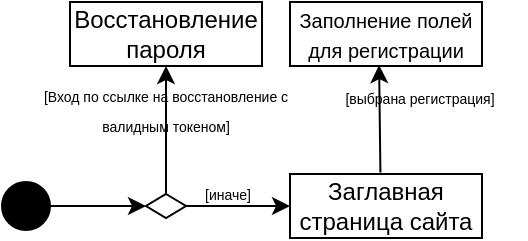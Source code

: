 <mxfile version="23.1.5" type="github">
  <diagram name="Page-1" id="dBN8vo7_r_SAYW0YeZtu">
    <mxGraphModel dx="596" dy="336" grid="1" gridSize="12" guides="1" tooltips="1" connect="1" arrows="1" fold="1" page="1" pageScale="1" pageWidth="850" pageHeight="1100" math="0" shadow="0">
      <root>
        <mxCell id="0" />
        <mxCell id="1" parent="0" />
        <mxCell id="1qCErgAK-sc5Ld1Q3oRK-1" value="" style="ellipse;whiteSpace=wrap;html=1;fillColor=#000000;" vertex="1" parent="1">
          <mxGeometry y="624" width="24" height="24" as="geometry" />
        </mxCell>
        <mxCell id="1qCErgAK-sc5Ld1Q3oRK-2" value="" style="endArrow=classic;html=1;rounded=0;exitX=1;exitY=0.5;exitDx=0;exitDy=0;" edge="1" parent="1" source="1qCErgAK-sc5Ld1Q3oRK-1">
          <mxGeometry width="50" height="50" relative="1" as="geometry">
            <mxPoint x="144" y="626" as="sourcePoint" />
            <mxPoint x="72" y="636" as="targetPoint" />
          </mxGeometry>
        </mxCell>
        <mxCell id="1qCErgAK-sc5Ld1Q3oRK-3" value="" style="rhombus;whiteSpace=wrap;html=1;" vertex="1" parent="1">
          <mxGeometry x="72" y="630" width="20" height="12" as="geometry" />
        </mxCell>
        <mxCell id="1qCErgAK-sc5Ld1Q3oRK-5" value="Восстановление пароля" style="rounded=0;whiteSpace=wrap;html=1;" vertex="1" parent="1">
          <mxGeometry x="34" y="534" width="96" height="32" as="geometry" />
        </mxCell>
        <mxCell id="1qCErgAK-sc5Ld1Q3oRK-6" value="" style="endArrow=classic;html=1;rounded=0;exitX=1;exitY=0.5;exitDx=0;exitDy=0;entryX=0;entryY=0.5;entryDx=0;entryDy=0;" edge="1" parent="1" source="1qCErgAK-sc5Ld1Q3oRK-3" target="1qCErgAK-sc5Ld1Q3oRK-8">
          <mxGeometry width="50" height="50" relative="1" as="geometry">
            <mxPoint x="144" y="626" as="sourcePoint" />
            <mxPoint x="144" y="636" as="targetPoint" />
          </mxGeometry>
        </mxCell>
        <mxCell id="1qCErgAK-sc5Ld1Q3oRK-8" value="Заглавная страница сайта" style="rounded=0;whiteSpace=wrap;html=1;" vertex="1" parent="1">
          <mxGeometry x="144" y="620" width="96" height="32" as="geometry" />
        </mxCell>
        <mxCell id="1qCErgAK-sc5Ld1Q3oRK-10" value="" style="endArrow=classic;html=1;rounded=0;exitX=0.5;exitY=0;exitDx=0;exitDy=0;entryX=0.5;entryY=1;entryDx=0;entryDy=0;" edge="1" parent="1" source="1qCErgAK-sc5Ld1Q3oRK-3" target="1qCErgAK-sc5Ld1Q3oRK-5">
          <mxGeometry width="50" height="50" relative="1" as="geometry">
            <mxPoint x="144" y="626" as="sourcePoint" />
            <mxPoint x="194" y="576" as="targetPoint" />
          </mxGeometry>
        </mxCell>
        <mxCell id="1qCErgAK-sc5Ld1Q3oRK-11" value="&lt;font style=&quot;font-size: 7px;&quot;&gt;[Вход по ссылке на восстановление с валидным токеном]&lt;/font&gt;" style="text;html=1;align=center;verticalAlign=middle;whiteSpace=wrap;rounded=0;" vertex="1" parent="1">
          <mxGeometry x="18" y="576" width="128" height="22" as="geometry" />
        </mxCell>
        <mxCell id="1qCErgAK-sc5Ld1Q3oRK-12" value="&lt;font style=&quot;font-size: 7px;&quot;&gt;[иначе]&lt;/font&gt;" style="text;html=1;align=center;verticalAlign=middle;whiteSpace=wrap;rounded=0;" vertex="1" parent="1">
          <mxGeometry x="92" y="624" width="42" height="10" as="geometry" />
        </mxCell>
        <mxCell id="1qCErgAK-sc5Ld1Q3oRK-13" value="&lt;font style=&quot;font-size: 10px;&quot;&gt;Заполнение полей для регистрации&lt;/font&gt;" style="rounded=0;whiteSpace=wrap;html=1;" vertex="1" parent="1">
          <mxGeometry x="144" y="534" width="96" height="32" as="geometry" />
        </mxCell>
        <mxCell id="1qCErgAK-sc5Ld1Q3oRK-14" value="" style="endArrow=classic;html=1;rounded=0;exitX=0.471;exitY=-0.022;exitDx=0;exitDy=0;entryX=0.464;entryY=0.986;entryDx=0;entryDy=0;entryPerimeter=0;exitPerimeter=0;" edge="1" parent="1" source="1qCErgAK-sc5Ld1Q3oRK-8" target="1qCErgAK-sc5Ld1Q3oRK-13">
          <mxGeometry width="50" height="50" relative="1" as="geometry">
            <mxPoint x="144" y="638" as="sourcePoint" />
            <mxPoint x="194" y="588" as="targetPoint" />
          </mxGeometry>
        </mxCell>
        <mxCell id="1qCErgAK-sc5Ld1Q3oRK-15" value="&lt;font style=&quot;font-size: 7px;&quot;&gt;[выбрана регистрация]&lt;/font&gt;" style="text;html=1;align=center;verticalAlign=middle;whiteSpace=wrap;rounded=0;" vertex="1" parent="1">
          <mxGeometry x="156" y="576" width="106" height="10" as="geometry" />
        </mxCell>
      </root>
    </mxGraphModel>
  </diagram>
</mxfile>

